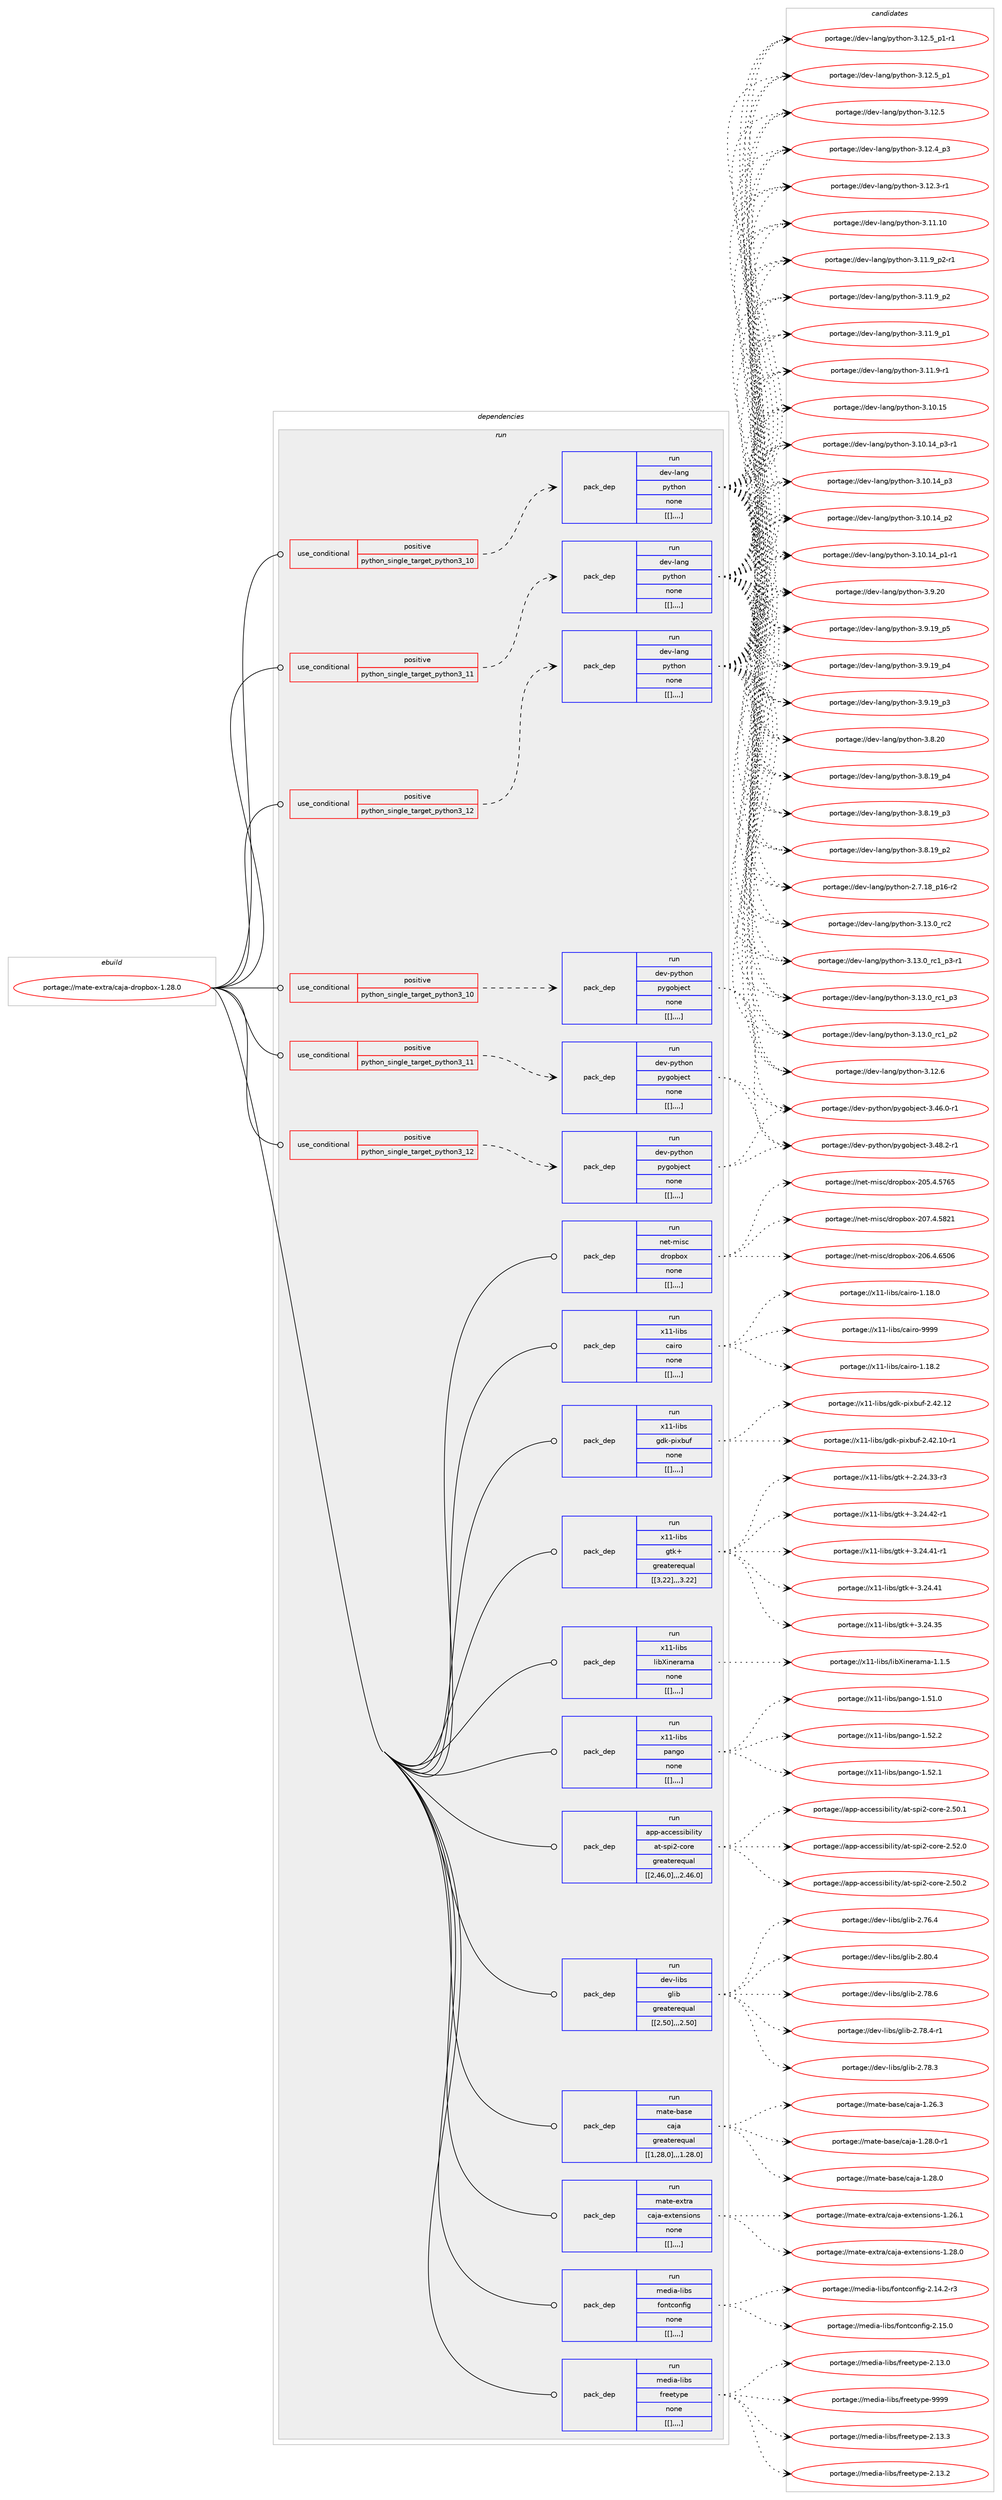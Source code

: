 digraph prolog {

# *************
# Graph options
# *************

newrank=true;
concentrate=true;
compound=true;
graph [rankdir=LR,fontname=Helvetica,fontsize=10,ranksep=1.5];#, ranksep=2.5, nodesep=0.2];
edge  [arrowhead=vee];
node  [fontname=Helvetica,fontsize=10];

# **********
# The ebuild
# **********

subgraph cluster_leftcol {
color=gray;
label=<<i>ebuild</i>>;
id [label="portage://mate-extra/caja-dropbox-1.28.0", color=red, width=4, href="../mate-extra/caja-dropbox-1.28.0.svg"];
}

# ****************
# The dependencies
# ****************

subgraph cluster_midcol {
color=gray;
label=<<i>dependencies</i>>;
subgraph cluster_compile {
fillcolor="#eeeeee";
style=filled;
label=<<i>compile</i>>;
}
subgraph cluster_compileandrun {
fillcolor="#eeeeee";
style=filled;
label=<<i>compile and run</i>>;
}
subgraph cluster_run {
fillcolor="#eeeeee";
style=filled;
label=<<i>run</i>>;
subgraph cond73629 {
dependency296337 [label=<<TABLE BORDER="0" CELLBORDER="1" CELLSPACING="0" CELLPADDING="4"><TR><TD ROWSPAN="3" CELLPADDING="10">use_conditional</TD></TR><TR><TD>positive</TD></TR><TR><TD>python_single_target_python3_10</TD></TR></TABLE>>, shape=none, color=red];
subgraph pack220237 {
dependency296338 [label=<<TABLE BORDER="0" CELLBORDER="1" CELLSPACING="0" CELLPADDING="4" WIDTH="220"><TR><TD ROWSPAN="6" CELLPADDING="30">pack_dep</TD></TR><TR><TD WIDTH="110">run</TD></TR><TR><TD>dev-lang</TD></TR><TR><TD>python</TD></TR><TR><TD>none</TD></TR><TR><TD>[[],,,,]</TD></TR></TABLE>>, shape=none, color=blue];
}
dependency296337:e -> dependency296338:w [weight=20,style="dashed",arrowhead="vee"];
}
id:e -> dependency296337:w [weight=20,style="solid",arrowhead="odot"];
subgraph cond73630 {
dependency296339 [label=<<TABLE BORDER="0" CELLBORDER="1" CELLSPACING="0" CELLPADDING="4"><TR><TD ROWSPAN="3" CELLPADDING="10">use_conditional</TD></TR><TR><TD>positive</TD></TR><TR><TD>python_single_target_python3_10</TD></TR></TABLE>>, shape=none, color=red];
subgraph pack220238 {
dependency296340 [label=<<TABLE BORDER="0" CELLBORDER="1" CELLSPACING="0" CELLPADDING="4" WIDTH="220"><TR><TD ROWSPAN="6" CELLPADDING="30">pack_dep</TD></TR><TR><TD WIDTH="110">run</TD></TR><TR><TD>dev-python</TD></TR><TR><TD>pygobject</TD></TR><TR><TD>none</TD></TR><TR><TD>[[],,,,]</TD></TR></TABLE>>, shape=none, color=blue];
}
dependency296339:e -> dependency296340:w [weight=20,style="dashed",arrowhead="vee"];
}
id:e -> dependency296339:w [weight=20,style="solid",arrowhead="odot"];
subgraph cond73631 {
dependency296341 [label=<<TABLE BORDER="0" CELLBORDER="1" CELLSPACING="0" CELLPADDING="4"><TR><TD ROWSPAN="3" CELLPADDING="10">use_conditional</TD></TR><TR><TD>positive</TD></TR><TR><TD>python_single_target_python3_11</TD></TR></TABLE>>, shape=none, color=red];
subgraph pack220239 {
dependency296342 [label=<<TABLE BORDER="0" CELLBORDER="1" CELLSPACING="0" CELLPADDING="4" WIDTH="220"><TR><TD ROWSPAN="6" CELLPADDING="30">pack_dep</TD></TR><TR><TD WIDTH="110">run</TD></TR><TR><TD>dev-lang</TD></TR><TR><TD>python</TD></TR><TR><TD>none</TD></TR><TR><TD>[[],,,,]</TD></TR></TABLE>>, shape=none, color=blue];
}
dependency296341:e -> dependency296342:w [weight=20,style="dashed",arrowhead="vee"];
}
id:e -> dependency296341:w [weight=20,style="solid",arrowhead="odot"];
subgraph cond73632 {
dependency296343 [label=<<TABLE BORDER="0" CELLBORDER="1" CELLSPACING="0" CELLPADDING="4"><TR><TD ROWSPAN="3" CELLPADDING="10">use_conditional</TD></TR><TR><TD>positive</TD></TR><TR><TD>python_single_target_python3_11</TD></TR></TABLE>>, shape=none, color=red];
subgraph pack220240 {
dependency296344 [label=<<TABLE BORDER="0" CELLBORDER="1" CELLSPACING="0" CELLPADDING="4" WIDTH="220"><TR><TD ROWSPAN="6" CELLPADDING="30">pack_dep</TD></TR><TR><TD WIDTH="110">run</TD></TR><TR><TD>dev-python</TD></TR><TR><TD>pygobject</TD></TR><TR><TD>none</TD></TR><TR><TD>[[],,,,]</TD></TR></TABLE>>, shape=none, color=blue];
}
dependency296343:e -> dependency296344:w [weight=20,style="dashed",arrowhead="vee"];
}
id:e -> dependency296343:w [weight=20,style="solid",arrowhead="odot"];
subgraph cond73633 {
dependency296345 [label=<<TABLE BORDER="0" CELLBORDER="1" CELLSPACING="0" CELLPADDING="4"><TR><TD ROWSPAN="3" CELLPADDING="10">use_conditional</TD></TR><TR><TD>positive</TD></TR><TR><TD>python_single_target_python3_12</TD></TR></TABLE>>, shape=none, color=red];
subgraph pack220241 {
dependency296346 [label=<<TABLE BORDER="0" CELLBORDER="1" CELLSPACING="0" CELLPADDING="4" WIDTH="220"><TR><TD ROWSPAN="6" CELLPADDING="30">pack_dep</TD></TR><TR><TD WIDTH="110">run</TD></TR><TR><TD>dev-lang</TD></TR><TR><TD>python</TD></TR><TR><TD>none</TD></TR><TR><TD>[[],,,,]</TD></TR></TABLE>>, shape=none, color=blue];
}
dependency296345:e -> dependency296346:w [weight=20,style="dashed",arrowhead="vee"];
}
id:e -> dependency296345:w [weight=20,style="solid",arrowhead="odot"];
subgraph cond73634 {
dependency296347 [label=<<TABLE BORDER="0" CELLBORDER="1" CELLSPACING="0" CELLPADDING="4"><TR><TD ROWSPAN="3" CELLPADDING="10">use_conditional</TD></TR><TR><TD>positive</TD></TR><TR><TD>python_single_target_python3_12</TD></TR></TABLE>>, shape=none, color=red];
subgraph pack220242 {
dependency296348 [label=<<TABLE BORDER="0" CELLBORDER="1" CELLSPACING="0" CELLPADDING="4" WIDTH="220"><TR><TD ROWSPAN="6" CELLPADDING="30">pack_dep</TD></TR><TR><TD WIDTH="110">run</TD></TR><TR><TD>dev-python</TD></TR><TR><TD>pygobject</TD></TR><TR><TD>none</TD></TR><TR><TD>[[],,,,]</TD></TR></TABLE>>, shape=none, color=blue];
}
dependency296347:e -> dependency296348:w [weight=20,style="dashed",arrowhead="vee"];
}
id:e -> dependency296347:w [weight=20,style="solid",arrowhead="odot"];
subgraph pack220243 {
dependency296349 [label=<<TABLE BORDER="0" CELLBORDER="1" CELLSPACING="0" CELLPADDING="4" WIDTH="220"><TR><TD ROWSPAN="6" CELLPADDING="30">pack_dep</TD></TR><TR><TD WIDTH="110">run</TD></TR><TR><TD>app-accessibility</TD></TR><TR><TD>at-spi2-core</TD></TR><TR><TD>greaterequal</TD></TR><TR><TD>[[2,46,0],,,2.46.0]</TD></TR></TABLE>>, shape=none, color=blue];
}
id:e -> dependency296349:w [weight=20,style="solid",arrowhead="odot"];
subgraph pack220244 {
dependency296350 [label=<<TABLE BORDER="0" CELLBORDER="1" CELLSPACING="0" CELLPADDING="4" WIDTH="220"><TR><TD ROWSPAN="6" CELLPADDING="30">pack_dep</TD></TR><TR><TD WIDTH="110">run</TD></TR><TR><TD>dev-libs</TD></TR><TR><TD>glib</TD></TR><TR><TD>greaterequal</TD></TR><TR><TD>[[2,50],,,2.50]</TD></TR></TABLE>>, shape=none, color=blue];
}
id:e -> dependency296350:w [weight=20,style="solid",arrowhead="odot"];
subgraph pack220245 {
dependency296351 [label=<<TABLE BORDER="0" CELLBORDER="1" CELLSPACING="0" CELLPADDING="4" WIDTH="220"><TR><TD ROWSPAN="6" CELLPADDING="30">pack_dep</TD></TR><TR><TD WIDTH="110">run</TD></TR><TR><TD>mate-base</TD></TR><TR><TD>caja</TD></TR><TR><TD>greaterequal</TD></TR><TR><TD>[[1,28,0],,,1.28.0]</TD></TR></TABLE>>, shape=none, color=blue];
}
id:e -> dependency296351:w [weight=20,style="solid",arrowhead="odot"];
subgraph pack220246 {
dependency296352 [label=<<TABLE BORDER="0" CELLBORDER="1" CELLSPACING="0" CELLPADDING="4" WIDTH="220"><TR><TD ROWSPAN="6" CELLPADDING="30">pack_dep</TD></TR><TR><TD WIDTH="110">run</TD></TR><TR><TD>mate-extra</TD></TR><TR><TD>caja-extensions</TD></TR><TR><TD>none</TD></TR><TR><TD>[[],,,,]</TD></TR></TABLE>>, shape=none, color=blue];
}
id:e -> dependency296352:w [weight=20,style="solid",arrowhead="odot"];
subgraph pack220247 {
dependency296353 [label=<<TABLE BORDER="0" CELLBORDER="1" CELLSPACING="0" CELLPADDING="4" WIDTH="220"><TR><TD ROWSPAN="6" CELLPADDING="30">pack_dep</TD></TR><TR><TD WIDTH="110">run</TD></TR><TR><TD>media-libs</TD></TR><TR><TD>fontconfig</TD></TR><TR><TD>none</TD></TR><TR><TD>[[],,,,]</TD></TR></TABLE>>, shape=none, color=blue];
}
id:e -> dependency296353:w [weight=20,style="solid",arrowhead="odot"];
subgraph pack220248 {
dependency296354 [label=<<TABLE BORDER="0" CELLBORDER="1" CELLSPACING="0" CELLPADDING="4" WIDTH="220"><TR><TD ROWSPAN="6" CELLPADDING="30">pack_dep</TD></TR><TR><TD WIDTH="110">run</TD></TR><TR><TD>media-libs</TD></TR><TR><TD>freetype</TD></TR><TR><TD>none</TD></TR><TR><TD>[[],,,,]</TD></TR></TABLE>>, shape=none, color=blue];
}
id:e -> dependency296354:w [weight=20,style="solid",arrowhead="odot"];
subgraph pack220249 {
dependency296355 [label=<<TABLE BORDER="0" CELLBORDER="1" CELLSPACING="0" CELLPADDING="4" WIDTH="220"><TR><TD ROWSPAN="6" CELLPADDING="30">pack_dep</TD></TR><TR><TD WIDTH="110">run</TD></TR><TR><TD>net-misc</TD></TR><TR><TD>dropbox</TD></TR><TR><TD>none</TD></TR><TR><TD>[[],,,,]</TD></TR></TABLE>>, shape=none, color=blue];
}
id:e -> dependency296355:w [weight=20,style="solid",arrowhead="odot"];
subgraph pack220250 {
dependency296356 [label=<<TABLE BORDER="0" CELLBORDER="1" CELLSPACING="0" CELLPADDING="4" WIDTH="220"><TR><TD ROWSPAN="6" CELLPADDING="30">pack_dep</TD></TR><TR><TD WIDTH="110">run</TD></TR><TR><TD>x11-libs</TD></TR><TR><TD>cairo</TD></TR><TR><TD>none</TD></TR><TR><TD>[[],,,,]</TD></TR></TABLE>>, shape=none, color=blue];
}
id:e -> dependency296356:w [weight=20,style="solid",arrowhead="odot"];
subgraph pack220251 {
dependency296357 [label=<<TABLE BORDER="0" CELLBORDER="1" CELLSPACING="0" CELLPADDING="4" WIDTH="220"><TR><TD ROWSPAN="6" CELLPADDING="30">pack_dep</TD></TR><TR><TD WIDTH="110">run</TD></TR><TR><TD>x11-libs</TD></TR><TR><TD>gdk-pixbuf</TD></TR><TR><TD>none</TD></TR><TR><TD>[[],,,,]</TD></TR></TABLE>>, shape=none, color=blue];
}
id:e -> dependency296357:w [weight=20,style="solid",arrowhead="odot"];
subgraph pack220252 {
dependency296358 [label=<<TABLE BORDER="0" CELLBORDER="1" CELLSPACING="0" CELLPADDING="4" WIDTH="220"><TR><TD ROWSPAN="6" CELLPADDING="30">pack_dep</TD></TR><TR><TD WIDTH="110">run</TD></TR><TR><TD>x11-libs</TD></TR><TR><TD>gtk+</TD></TR><TR><TD>greaterequal</TD></TR><TR><TD>[[3,22],,,3.22]</TD></TR></TABLE>>, shape=none, color=blue];
}
id:e -> dependency296358:w [weight=20,style="solid",arrowhead="odot"];
subgraph pack220253 {
dependency296359 [label=<<TABLE BORDER="0" CELLBORDER="1" CELLSPACING="0" CELLPADDING="4" WIDTH="220"><TR><TD ROWSPAN="6" CELLPADDING="30">pack_dep</TD></TR><TR><TD WIDTH="110">run</TD></TR><TR><TD>x11-libs</TD></TR><TR><TD>libXinerama</TD></TR><TR><TD>none</TD></TR><TR><TD>[[],,,,]</TD></TR></TABLE>>, shape=none, color=blue];
}
id:e -> dependency296359:w [weight=20,style="solid",arrowhead="odot"];
subgraph pack220254 {
dependency296360 [label=<<TABLE BORDER="0" CELLBORDER="1" CELLSPACING="0" CELLPADDING="4" WIDTH="220"><TR><TD ROWSPAN="6" CELLPADDING="30">pack_dep</TD></TR><TR><TD WIDTH="110">run</TD></TR><TR><TD>x11-libs</TD></TR><TR><TD>pango</TD></TR><TR><TD>none</TD></TR><TR><TD>[[],,,,]</TD></TR></TABLE>>, shape=none, color=blue];
}
id:e -> dependency296360:w [weight=20,style="solid",arrowhead="odot"];
}
}

# **************
# The candidates
# **************

subgraph cluster_choices {
rank=same;
color=gray;
label=<<i>candidates</i>>;

subgraph choice220237 {
color=black;
nodesep=1;
choice10010111845108971101034711212111610411111045514649514648951149950 [label="portage://dev-lang/python-3.13.0_rc2", color=red, width=4,href="../dev-lang/python-3.13.0_rc2.svg"];
choice1001011184510897110103471121211161041111104551464951464895114994995112514511449 [label="portage://dev-lang/python-3.13.0_rc1_p3-r1", color=red, width=4,href="../dev-lang/python-3.13.0_rc1_p3-r1.svg"];
choice100101118451089711010347112121116104111110455146495146489511499499511251 [label="portage://dev-lang/python-3.13.0_rc1_p3", color=red, width=4,href="../dev-lang/python-3.13.0_rc1_p3.svg"];
choice100101118451089711010347112121116104111110455146495146489511499499511250 [label="portage://dev-lang/python-3.13.0_rc1_p2", color=red, width=4,href="../dev-lang/python-3.13.0_rc1_p2.svg"];
choice10010111845108971101034711212111610411111045514649504654 [label="portage://dev-lang/python-3.12.6", color=red, width=4,href="../dev-lang/python-3.12.6.svg"];
choice1001011184510897110103471121211161041111104551464950465395112494511449 [label="portage://dev-lang/python-3.12.5_p1-r1", color=red, width=4,href="../dev-lang/python-3.12.5_p1-r1.svg"];
choice100101118451089711010347112121116104111110455146495046539511249 [label="portage://dev-lang/python-3.12.5_p1", color=red, width=4,href="../dev-lang/python-3.12.5_p1.svg"];
choice10010111845108971101034711212111610411111045514649504653 [label="portage://dev-lang/python-3.12.5", color=red, width=4,href="../dev-lang/python-3.12.5.svg"];
choice100101118451089711010347112121116104111110455146495046529511251 [label="portage://dev-lang/python-3.12.4_p3", color=red, width=4,href="../dev-lang/python-3.12.4_p3.svg"];
choice100101118451089711010347112121116104111110455146495046514511449 [label="portage://dev-lang/python-3.12.3-r1", color=red, width=4,href="../dev-lang/python-3.12.3-r1.svg"];
choice1001011184510897110103471121211161041111104551464949464948 [label="portage://dev-lang/python-3.11.10", color=red, width=4,href="../dev-lang/python-3.11.10.svg"];
choice1001011184510897110103471121211161041111104551464949465795112504511449 [label="portage://dev-lang/python-3.11.9_p2-r1", color=red, width=4,href="../dev-lang/python-3.11.9_p2-r1.svg"];
choice100101118451089711010347112121116104111110455146494946579511250 [label="portage://dev-lang/python-3.11.9_p2", color=red, width=4,href="../dev-lang/python-3.11.9_p2.svg"];
choice100101118451089711010347112121116104111110455146494946579511249 [label="portage://dev-lang/python-3.11.9_p1", color=red, width=4,href="../dev-lang/python-3.11.9_p1.svg"];
choice100101118451089711010347112121116104111110455146494946574511449 [label="portage://dev-lang/python-3.11.9-r1", color=red, width=4,href="../dev-lang/python-3.11.9-r1.svg"];
choice1001011184510897110103471121211161041111104551464948464953 [label="portage://dev-lang/python-3.10.15", color=red, width=4,href="../dev-lang/python-3.10.15.svg"];
choice100101118451089711010347112121116104111110455146494846495295112514511449 [label="portage://dev-lang/python-3.10.14_p3-r1", color=red, width=4,href="../dev-lang/python-3.10.14_p3-r1.svg"];
choice10010111845108971101034711212111610411111045514649484649529511251 [label="portage://dev-lang/python-3.10.14_p3", color=red, width=4,href="../dev-lang/python-3.10.14_p3.svg"];
choice10010111845108971101034711212111610411111045514649484649529511250 [label="portage://dev-lang/python-3.10.14_p2", color=red, width=4,href="../dev-lang/python-3.10.14_p2.svg"];
choice100101118451089711010347112121116104111110455146494846495295112494511449 [label="portage://dev-lang/python-3.10.14_p1-r1", color=red, width=4,href="../dev-lang/python-3.10.14_p1-r1.svg"];
choice10010111845108971101034711212111610411111045514657465048 [label="portage://dev-lang/python-3.9.20", color=red, width=4,href="../dev-lang/python-3.9.20.svg"];
choice100101118451089711010347112121116104111110455146574649579511253 [label="portage://dev-lang/python-3.9.19_p5", color=red, width=4,href="../dev-lang/python-3.9.19_p5.svg"];
choice100101118451089711010347112121116104111110455146574649579511252 [label="portage://dev-lang/python-3.9.19_p4", color=red, width=4,href="../dev-lang/python-3.9.19_p4.svg"];
choice100101118451089711010347112121116104111110455146574649579511251 [label="portage://dev-lang/python-3.9.19_p3", color=red, width=4,href="../dev-lang/python-3.9.19_p3.svg"];
choice10010111845108971101034711212111610411111045514656465048 [label="portage://dev-lang/python-3.8.20", color=red, width=4,href="../dev-lang/python-3.8.20.svg"];
choice100101118451089711010347112121116104111110455146564649579511252 [label="portage://dev-lang/python-3.8.19_p4", color=red, width=4,href="../dev-lang/python-3.8.19_p4.svg"];
choice100101118451089711010347112121116104111110455146564649579511251 [label="portage://dev-lang/python-3.8.19_p3", color=red, width=4,href="../dev-lang/python-3.8.19_p3.svg"];
choice100101118451089711010347112121116104111110455146564649579511250 [label="portage://dev-lang/python-3.8.19_p2", color=red, width=4,href="../dev-lang/python-3.8.19_p2.svg"];
choice100101118451089711010347112121116104111110455046554649569511249544511450 [label="portage://dev-lang/python-2.7.18_p16-r2", color=red, width=4,href="../dev-lang/python-2.7.18_p16-r2.svg"];
dependency296338:e -> choice10010111845108971101034711212111610411111045514649514648951149950:w [style=dotted,weight="100"];
dependency296338:e -> choice1001011184510897110103471121211161041111104551464951464895114994995112514511449:w [style=dotted,weight="100"];
dependency296338:e -> choice100101118451089711010347112121116104111110455146495146489511499499511251:w [style=dotted,weight="100"];
dependency296338:e -> choice100101118451089711010347112121116104111110455146495146489511499499511250:w [style=dotted,weight="100"];
dependency296338:e -> choice10010111845108971101034711212111610411111045514649504654:w [style=dotted,weight="100"];
dependency296338:e -> choice1001011184510897110103471121211161041111104551464950465395112494511449:w [style=dotted,weight="100"];
dependency296338:e -> choice100101118451089711010347112121116104111110455146495046539511249:w [style=dotted,weight="100"];
dependency296338:e -> choice10010111845108971101034711212111610411111045514649504653:w [style=dotted,weight="100"];
dependency296338:e -> choice100101118451089711010347112121116104111110455146495046529511251:w [style=dotted,weight="100"];
dependency296338:e -> choice100101118451089711010347112121116104111110455146495046514511449:w [style=dotted,weight="100"];
dependency296338:e -> choice1001011184510897110103471121211161041111104551464949464948:w [style=dotted,weight="100"];
dependency296338:e -> choice1001011184510897110103471121211161041111104551464949465795112504511449:w [style=dotted,weight="100"];
dependency296338:e -> choice100101118451089711010347112121116104111110455146494946579511250:w [style=dotted,weight="100"];
dependency296338:e -> choice100101118451089711010347112121116104111110455146494946579511249:w [style=dotted,weight="100"];
dependency296338:e -> choice100101118451089711010347112121116104111110455146494946574511449:w [style=dotted,weight="100"];
dependency296338:e -> choice1001011184510897110103471121211161041111104551464948464953:w [style=dotted,weight="100"];
dependency296338:e -> choice100101118451089711010347112121116104111110455146494846495295112514511449:w [style=dotted,weight="100"];
dependency296338:e -> choice10010111845108971101034711212111610411111045514649484649529511251:w [style=dotted,weight="100"];
dependency296338:e -> choice10010111845108971101034711212111610411111045514649484649529511250:w [style=dotted,weight="100"];
dependency296338:e -> choice100101118451089711010347112121116104111110455146494846495295112494511449:w [style=dotted,weight="100"];
dependency296338:e -> choice10010111845108971101034711212111610411111045514657465048:w [style=dotted,weight="100"];
dependency296338:e -> choice100101118451089711010347112121116104111110455146574649579511253:w [style=dotted,weight="100"];
dependency296338:e -> choice100101118451089711010347112121116104111110455146574649579511252:w [style=dotted,weight="100"];
dependency296338:e -> choice100101118451089711010347112121116104111110455146574649579511251:w [style=dotted,weight="100"];
dependency296338:e -> choice10010111845108971101034711212111610411111045514656465048:w [style=dotted,weight="100"];
dependency296338:e -> choice100101118451089711010347112121116104111110455146564649579511252:w [style=dotted,weight="100"];
dependency296338:e -> choice100101118451089711010347112121116104111110455146564649579511251:w [style=dotted,weight="100"];
dependency296338:e -> choice100101118451089711010347112121116104111110455146564649579511250:w [style=dotted,weight="100"];
dependency296338:e -> choice100101118451089711010347112121116104111110455046554649569511249544511450:w [style=dotted,weight="100"];
}
subgraph choice220238 {
color=black;
nodesep=1;
choice10010111845112121116104111110471121211031119810610199116455146525646504511449 [label="portage://dev-python/pygobject-3.48.2-r1", color=red, width=4,href="../dev-python/pygobject-3.48.2-r1.svg"];
choice10010111845112121116104111110471121211031119810610199116455146525446484511449 [label="portage://dev-python/pygobject-3.46.0-r1", color=red, width=4,href="../dev-python/pygobject-3.46.0-r1.svg"];
dependency296340:e -> choice10010111845112121116104111110471121211031119810610199116455146525646504511449:w [style=dotted,weight="100"];
dependency296340:e -> choice10010111845112121116104111110471121211031119810610199116455146525446484511449:w [style=dotted,weight="100"];
}
subgraph choice220239 {
color=black;
nodesep=1;
choice10010111845108971101034711212111610411111045514649514648951149950 [label="portage://dev-lang/python-3.13.0_rc2", color=red, width=4,href="../dev-lang/python-3.13.0_rc2.svg"];
choice1001011184510897110103471121211161041111104551464951464895114994995112514511449 [label="portage://dev-lang/python-3.13.0_rc1_p3-r1", color=red, width=4,href="../dev-lang/python-3.13.0_rc1_p3-r1.svg"];
choice100101118451089711010347112121116104111110455146495146489511499499511251 [label="portage://dev-lang/python-3.13.0_rc1_p3", color=red, width=4,href="../dev-lang/python-3.13.0_rc1_p3.svg"];
choice100101118451089711010347112121116104111110455146495146489511499499511250 [label="portage://dev-lang/python-3.13.0_rc1_p2", color=red, width=4,href="../dev-lang/python-3.13.0_rc1_p2.svg"];
choice10010111845108971101034711212111610411111045514649504654 [label="portage://dev-lang/python-3.12.6", color=red, width=4,href="../dev-lang/python-3.12.6.svg"];
choice1001011184510897110103471121211161041111104551464950465395112494511449 [label="portage://dev-lang/python-3.12.5_p1-r1", color=red, width=4,href="../dev-lang/python-3.12.5_p1-r1.svg"];
choice100101118451089711010347112121116104111110455146495046539511249 [label="portage://dev-lang/python-3.12.5_p1", color=red, width=4,href="../dev-lang/python-3.12.5_p1.svg"];
choice10010111845108971101034711212111610411111045514649504653 [label="portage://dev-lang/python-3.12.5", color=red, width=4,href="../dev-lang/python-3.12.5.svg"];
choice100101118451089711010347112121116104111110455146495046529511251 [label="portage://dev-lang/python-3.12.4_p3", color=red, width=4,href="../dev-lang/python-3.12.4_p3.svg"];
choice100101118451089711010347112121116104111110455146495046514511449 [label="portage://dev-lang/python-3.12.3-r1", color=red, width=4,href="../dev-lang/python-3.12.3-r1.svg"];
choice1001011184510897110103471121211161041111104551464949464948 [label="portage://dev-lang/python-3.11.10", color=red, width=4,href="../dev-lang/python-3.11.10.svg"];
choice1001011184510897110103471121211161041111104551464949465795112504511449 [label="portage://dev-lang/python-3.11.9_p2-r1", color=red, width=4,href="../dev-lang/python-3.11.9_p2-r1.svg"];
choice100101118451089711010347112121116104111110455146494946579511250 [label="portage://dev-lang/python-3.11.9_p2", color=red, width=4,href="../dev-lang/python-3.11.9_p2.svg"];
choice100101118451089711010347112121116104111110455146494946579511249 [label="portage://dev-lang/python-3.11.9_p1", color=red, width=4,href="../dev-lang/python-3.11.9_p1.svg"];
choice100101118451089711010347112121116104111110455146494946574511449 [label="portage://dev-lang/python-3.11.9-r1", color=red, width=4,href="../dev-lang/python-3.11.9-r1.svg"];
choice1001011184510897110103471121211161041111104551464948464953 [label="portage://dev-lang/python-3.10.15", color=red, width=4,href="../dev-lang/python-3.10.15.svg"];
choice100101118451089711010347112121116104111110455146494846495295112514511449 [label="portage://dev-lang/python-3.10.14_p3-r1", color=red, width=4,href="../dev-lang/python-3.10.14_p3-r1.svg"];
choice10010111845108971101034711212111610411111045514649484649529511251 [label="portage://dev-lang/python-3.10.14_p3", color=red, width=4,href="../dev-lang/python-3.10.14_p3.svg"];
choice10010111845108971101034711212111610411111045514649484649529511250 [label="portage://dev-lang/python-3.10.14_p2", color=red, width=4,href="../dev-lang/python-3.10.14_p2.svg"];
choice100101118451089711010347112121116104111110455146494846495295112494511449 [label="portage://dev-lang/python-3.10.14_p1-r1", color=red, width=4,href="../dev-lang/python-3.10.14_p1-r1.svg"];
choice10010111845108971101034711212111610411111045514657465048 [label="portage://dev-lang/python-3.9.20", color=red, width=4,href="../dev-lang/python-3.9.20.svg"];
choice100101118451089711010347112121116104111110455146574649579511253 [label="portage://dev-lang/python-3.9.19_p5", color=red, width=4,href="../dev-lang/python-3.9.19_p5.svg"];
choice100101118451089711010347112121116104111110455146574649579511252 [label="portage://dev-lang/python-3.9.19_p4", color=red, width=4,href="../dev-lang/python-3.9.19_p4.svg"];
choice100101118451089711010347112121116104111110455146574649579511251 [label="portage://dev-lang/python-3.9.19_p3", color=red, width=4,href="../dev-lang/python-3.9.19_p3.svg"];
choice10010111845108971101034711212111610411111045514656465048 [label="portage://dev-lang/python-3.8.20", color=red, width=4,href="../dev-lang/python-3.8.20.svg"];
choice100101118451089711010347112121116104111110455146564649579511252 [label="portage://dev-lang/python-3.8.19_p4", color=red, width=4,href="../dev-lang/python-3.8.19_p4.svg"];
choice100101118451089711010347112121116104111110455146564649579511251 [label="portage://dev-lang/python-3.8.19_p3", color=red, width=4,href="../dev-lang/python-3.8.19_p3.svg"];
choice100101118451089711010347112121116104111110455146564649579511250 [label="portage://dev-lang/python-3.8.19_p2", color=red, width=4,href="../dev-lang/python-3.8.19_p2.svg"];
choice100101118451089711010347112121116104111110455046554649569511249544511450 [label="portage://dev-lang/python-2.7.18_p16-r2", color=red, width=4,href="../dev-lang/python-2.7.18_p16-r2.svg"];
dependency296342:e -> choice10010111845108971101034711212111610411111045514649514648951149950:w [style=dotted,weight="100"];
dependency296342:e -> choice1001011184510897110103471121211161041111104551464951464895114994995112514511449:w [style=dotted,weight="100"];
dependency296342:e -> choice100101118451089711010347112121116104111110455146495146489511499499511251:w [style=dotted,weight="100"];
dependency296342:e -> choice100101118451089711010347112121116104111110455146495146489511499499511250:w [style=dotted,weight="100"];
dependency296342:e -> choice10010111845108971101034711212111610411111045514649504654:w [style=dotted,weight="100"];
dependency296342:e -> choice1001011184510897110103471121211161041111104551464950465395112494511449:w [style=dotted,weight="100"];
dependency296342:e -> choice100101118451089711010347112121116104111110455146495046539511249:w [style=dotted,weight="100"];
dependency296342:e -> choice10010111845108971101034711212111610411111045514649504653:w [style=dotted,weight="100"];
dependency296342:e -> choice100101118451089711010347112121116104111110455146495046529511251:w [style=dotted,weight="100"];
dependency296342:e -> choice100101118451089711010347112121116104111110455146495046514511449:w [style=dotted,weight="100"];
dependency296342:e -> choice1001011184510897110103471121211161041111104551464949464948:w [style=dotted,weight="100"];
dependency296342:e -> choice1001011184510897110103471121211161041111104551464949465795112504511449:w [style=dotted,weight="100"];
dependency296342:e -> choice100101118451089711010347112121116104111110455146494946579511250:w [style=dotted,weight="100"];
dependency296342:e -> choice100101118451089711010347112121116104111110455146494946579511249:w [style=dotted,weight="100"];
dependency296342:e -> choice100101118451089711010347112121116104111110455146494946574511449:w [style=dotted,weight="100"];
dependency296342:e -> choice1001011184510897110103471121211161041111104551464948464953:w [style=dotted,weight="100"];
dependency296342:e -> choice100101118451089711010347112121116104111110455146494846495295112514511449:w [style=dotted,weight="100"];
dependency296342:e -> choice10010111845108971101034711212111610411111045514649484649529511251:w [style=dotted,weight="100"];
dependency296342:e -> choice10010111845108971101034711212111610411111045514649484649529511250:w [style=dotted,weight="100"];
dependency296342:e -> choice100101118451089711010347112121116104111110455146494846495295112494511449:w [style=dotted,weight="100"];
dependency296342:e -> choice10010111845108971101034711212111610411111045514657465048:w [style=dotted,weight="100"];
dependency296342:e -> choice100101118451089711010347112121116104111110455146574649579511253:w [style=dotted,weight="100"];
dependency296342:e -> choice100101118451089711010347112121116104111110455146574649579511252:w [style=dotted,weight="100"];
dependency296342:e -> choice100101118451089711010347112121116104111110455146574649579511251:w [style=dotted,weight="100"];
dependency296342:e -> choice10010111845108971101034711212111610411111045514656465048:w [style=dotted,weight="100"];
dependency296342:e -> choice100101118451089711010347112121116104111110455146564649579511252:w [style=dotted,weight="100"];
dependency296342:e -> choice100101118451089711010347112121116104111110455146564649579511251:w [style=dotted,weight="100"];
dependency296342:e -> choice100101118451089711010347112121116104111110455146564649579511250:w [style=dotted,weight="100"];
dependency296342:e -> choice100101118451089711010347112121116104111110455046554649569511249544511450:w [style=dotted,weight="100"];
}
subgraph choice220240 {
color=black;
nodesep=1;
choice10010111845112121116104111110471121211031119810610199116455146525646504511449 [label="portage://dev-python/pygobject-3.48.2-r1", color=red, width=4,href="../dev-python/pygobject-3.48.2-r1.svg"];
choice10010111845112121116104111110471121211031119810610199116455146525446484511449 [label="portage://dev-python/pygobject-3.46.0-r1", color=red, width=4,href="../dev-python/pygobject-3.46.0-r1.svg"];
dependency296344:e -> choice10010111845112121116104111110471121211031119810610199116455146525646504511449:w [style=dotted,weight="100"];
dependency296344:e -> choice10010111845112121116104111110471121211031119810610199116455146525446484511449:w [style=dotted,weight="100"];
}
subgraph choice220241 {
color=black;
nodesep=1;
choice10010111845108971101034711212111610411111045514649514648951149950 [label="portage://dev-lang/python-3.13.0_rc2", color=red, width=4,href="../dev-lang/python-3.13.0_rc2.svg"];
choice1001011184510897110103471121211161041111104551464951464895114994995112514511449 [label="portage://dev-lang/python-3.13.0_rc1_p3-r1", color=red, width=4,href="../dev-lang/python-3.13.0_rc1_p3-r1.svg"];
choice100101118451089711010347112121116104111110455146495146489511499499511251 [label="portage://dev-lang/python-3.13.0_rc1_p3", color=red, width=4,href="../dev-lang/python-3.13.0_rc1_p3.svg"];
choice100101118451089711010347112121116104111110455146495146489511499499511250 [label="portage://dev-lang/python-3.13.0_rc1_p2", color=red, width=4,href="../dev-lang/python-3.13.0_rc1_p2.svg"];
choice10010111845108971101034711212111610411111045514649504654 [label="portage://dev-lang/python-3.12.6", color=red, width=4,href="../dev-lang/python-3.12.6.svg"];
choice1001011184510897110103471121211161041111104551464950465395112494511449 [label="portage://dev-lang/python-3.12.5_p1-r1", color=red, width=4,href="../dev-lang/python-3.12.5_p1-r1.svg"];
choice100101118451089711010347112121116104111110455146495046539511249 [label="portage://dev-lang/python-3.12.5_p1", color=red, width=4,href="../dev-lang/python-3.12.5_p1.svg"];
choice10010111845108971101034711212111610411111045514649504653 [label="portage://dev-lang/python-3.12.5", color=red, width=4,href="../dev-lang/python-3.12.5.svg"];
choice100101118451089711010347112121116104111110455146495046529511251 [label="portage://dev-lang/python-3.12.4_p3", color=red, width=4,href="../dev-lang/python-3.12.4_p3.svg"];
choice100101118451089711010347112121116104111110455146495046514511449 [label="portage://dev-lang/python-3.12.3-r1", color=red, width=4,href="../dev-lang/python-3.12.3-r1.svg"];
choice1001011184510897110103471121211161041111104551464949464948 [label="portage://dev-lang/python-3.11.10", color=red, width=4,href="../dev-lang/python-3.11.10.svg"];
choice1001011184510897110103471121211161041111104551464949465795112504511449 [label="portage://dev-lang/python-3.11.9_p2-r1", color=red, width=4,href="../dev-lang/python-3.11.9_p2-r1.svg"];
choice100101118451089711010347112121116104111110455146494946579511250 [label="portage://dev-lang/python-3.11.9_p2", color=red, width=4,href="../dev-lang/python-3.11.9_p2.svg"];
choice100101118451089711010347112121116104111110455146494946579511249 [label="portage://dev-lang/python-3.11.9_p1", color=red, width=4,href="../dev-lang/python-3.11.9_p1.svg"];
choice100101118451089711010347112121116104111110455146494946574511449 [label="portage://dev-lang/python-3.11.9-r1", color=red, width=4,href="../dev-lang/python-3.11.9-r1.svg"];
choice1001011184510897110103471121211161041111104551464948464953 [label="portage://dev-lang/python-3.10.15", color=red, width=4,href="../dev-lang/python-3.10.15.svg"];
choice100101118451089711010347112121116104111110455146494846495295112514511449 [label="portage://dev-lang/python-3.10.14_p3-r1", color=red, width=4,href="../dev-lang/python-3.10.14_p3-r1.svg"];
choice10010111845108971101034711212111610411111045514649484649529511251 [label="portage://dev-lang/python-3.10.14_p3", color=red, width=4,href="../dev-lang/python-3.10.14_p3.svg"];
choice10010111845108971101034711212111610411111045514649484649529511250 [label="portage://dev-lang/python-3.10.14_p2", color=red, width=4,href="../dev-lang/python-3.10.14_p2.svg"];
choice100101118451089711010347112121116104111110455146494846495295112494511449 [label="portage://dev-lang/python-3.10.14_p1-r1", color=red, width=4,href="../dev-lang/python-3.10.14_p1-r1.svg"];
choice10010111845108971101034711212111610411111045514657465048 [label="portage://dev-lang/python-3.9.20", color=red, width=4,href="../dev-lang/python-3.9.20.svg"];
choice100101118451089711010347112121116104111110455146574649579511253 [label="portage://dev-lang/python-3.9.19_p5", color=red, width=4,href="../dev-lang/python-3.9.19_p5.svg"];
choice100101118451089711010347112121116104111110455146574649579511252 [label="portage://dev-lang/python-3.9.19_p4", color=red, width=4,href="../dev-lang/python-3.9.19_p4.svg"];
choice100101118451089711010347112121116104111110455146574649579511251 [label="portage://dev-lang/python-3.9.19_p3", color=red, width=4,href="../dev-lang/python-3.9.19_p3.svg"];
choice10010111845108971101034711212111610411111045514656465048 [label="portage://dev-lang/python-3.8.20", color=red, width=4,href="../dev-lang/python-3.8.20.svg"];
choice100101118451089711010347112121116104111110455146564649579511252 [label="portage://dev-lang/python-3.8.19_p4", color=red, width=4,href="../dev-lang/python-3.8.19_p4.svg"];
choice100101118451089711010347112121116104111110455146564649579511251 [label="portage://dev-lang/python-3.8.19_p3", color=red, width=4,href="../dev-lang/python-3.8.19_p3.svg"];
choice100101118451089711010347112121116104111110455146564649579511250 [label="portage://dev-lang/python-3.8.19_p2", color=red, width=4,href="../dev-lang/python-3.8.19_p2.svg"];
choice100101118451089711010347112121116104111110455046554649569511249544511450 [label="portage://dev-lang/python-2.7.18_p16-r2", color=red, width=4,href="../dev-lang/python-2.7.18_p16-r2.svg"];
dependency296346:e -> choice10010111845108971101034711212111610411111045514649514648951149950:w [style=dotted,weight="100"];
dependency296346:e -> choice1001011184510897110103471121211161041111104551464951464895114994995112514511449:w [style=dotted,weight="100"];
dependency296346:e -> choice100101118451089711010347112121116104111110455146495146489511499499511251:w [style=dotted,weight="100"];
dependency296346:e -> choice100101118451089711010347112121116104111110455146495146489511499499511250:w [style=dotted,weight="100"];
dependency296346:e -> choice10010111845108971101034711212111610411111045514649504654:w [style=dotted,weight="100"];
dependency296346:e -> choice1001011184510897110103471121211161041111104551464950465395112494511449:w [style=dotted,weight="100"];
dependency296346:e -> choice100101118451089711010347112121116104111110455146495046539511249:w [style=dotted,weight="100"];
dependency296346:e -> choice10010111845108971101034711212111610411111045514649504653:w [style=dotted,weight="100"];
dependency296346:e -> choice100101118451089711010347112121116104111110455146495046529511251:w [style=dotted,weight="100"];
dependency296346:e -> choice100101118451089711010347112121116104111110455146495046514511449:w [style=dotted,weight="100"];
dependency296346:e -> choice1001011184510897110103471121211161041111104551464949464948:w [style=dotted,weight="100"];
dependency296346:e -> choice1001011184510897110103471121211161041111104551464949465795112504511449:w [style=dotted,weight="100"];
dependency296346:e -> choice100101118451089711010347112121116104111110455146494946579511250:w [style=dotted,weight="100"];
dependency296346:e -> choice100101118451089711010347112121116104111110455146494946579511249:w [style=dotted,weight="100"];
dependency296346:e -> choice100101118451089711010347112121116104111110455146494946574511449:w [style=dotted,weight="100"];
dependency296346:e -> choice1001011184510897110103471121211161041111104551464948464953:w [style=dotted,weight="100"];
dependency296346:e -> choice100101118451089711010347112121116104111110455146494846495295112514511449:w [style=dotted,weight="100"];
dependency296346:e -> choice10010111845108971101034711212111610411111045514649484649529511251:w [style=dotted,weight="100"];
dependency296346:e -> choice10010111845108971101034711212111610411111045514649484649529511250:w [style=dotted,weight="100"];
dependency296346:e -> choice100101118451089711010347112121116104111110455146494846495295112494511449:w [style=dotted,weight="100"];
dependency296346:e -> choice10010111845108971101034711212111610411111045514657465048:w [style=dotted,weight="100"];
dependency296346:e -> choice100101118451089711010347112121116104111110455146574649579511253:w [style=dotted,weight="100"];
dependency296346:e -> choice100101118451089711010347112121116104111110455146574649579511252:w [style=dotted,weight="100"];
dependency296346:e -> choice100101118451089711010347112121116104111110455146574649579511251:w [style=dotted,weight="100"];
dependency296346:e -> choice10010111845108971101034711212111610411111045514656465048:w [style=dotted,weight="100"];
dependency296346:e -> choice100101118451089711010347112121116104111110455146564649579511252:w [style=dotted,weight="100"];
dependency296346:e -> choice100101118451089711010347112121116104111110455146564649579511251:w [style=dotted,weight="100"];
dependency296346:e -> choice100101118451089711010347112121116104111110455146564649579511250:w [style=dotted,weight="100"];
dependency296346:e -> choice100101118451089711010347112121116104111110455046554649569511249544511450:w [style=dotted,weight="100"];
}
subgraph choice220242 {
color=black;
nodesep=1;
choice10010111845112121116104111110471121211031119810610199116455146525646504511449 [label="portage://dev-python/pygobject-3.48.2-r1", color=red, width=4,href="../dev-python/pygobject-3.48.2-r1.svg"];
choice10010111845112121116104111110471121211031119810610199116455146525446484511449 [label="portage://dev-python/pygobject-3.46.0-r1", color=red, width=4,href="../dev-python/pygobject-3.46.0-r1.svg"];
dependency296348:e -> choice10010111845112121116104111110471121211031119810610199116455146525646504511449:w [style=dotted,weight="100"];
dependency296348:e -> choice10010111845112121116104111110471121211031119810610199116455146525446484511449:w [style=dotted,weight="100"];
}
subgraph choice220243 {
color=black;
nodesep=1;
choice97112112459799991011151151059810510810511612147971164511511210550459911111410145504653504648 [label="portage://app-accessibility/at-spi2-core-2.52.0", color=red, width=4,href="../app-accessibility/at-spi2-core-2.52.0.svg"];
choice97112112459799991011151151059810510810511612147971164511511210550459911111410145504653484650 [label="portage://app-accessibility/at-spi2-core-2.50.2", color=red, width=4,href="../app-accessibility/at-spi2-core-2.50.2.svg"];
choice97112112459799991011151151059810510810511612147971164511511210550459911111410145504653484649 [label="portage://app-accessibility/at-spi2-core-2.50.1", color=red, width=4,href="../app-accessibility/at-spi2-core-2.50.1.svg"];
dependency296349:e -> choice97112112459799991011151151059810510810511612147971164511511210550459911111410145504653504648:w [style=dotted,weight="100"];
dependency296349:e -> choice97112112459799991011151151059810510810511612147971164511511210550459911111410145504653484650:w [style=dotted,weight="100"];
dependency296349:e -> choice97112112459799991011151151059810510810511612147971164511511210550459911111410145504653484649:w [style=dotted,weight="100"];
}
subgraph choice220244 {
color=black;
nodesep=1;
choice1001011184510810598115471031081059845504656484652 [label="portage://dev-libs/glib-2.80.4", color=red, width=4,href="../dev-libs/glib-2.80.4.svg"];
choice1001011184510810598115471031081059845504655564654 [label="portage://dev-libs/glib-2.78.6", color=red, width=4,href="../dev-libs/glib-2.78.6.svg"];
choice10010111845108105981154710310810598455046555646524511449 [label="portage://dev-libs/glib-2.78.4-r1", color=red, width=4,href="../dev-libs/glib-2.78.4-r1.svg"];
choice1001011184510810598115471031081059845504655564651 [label="portage://dev-libs/glib-2.78.3", color=red, width=4,href="../dev-libs/glib-2.78.3.svg"];
choice1001011184510810598115471031081059845504655544652 [label="portage://dev-libs/glib-2.76.4", color=red, width=4,href="../dev-libs/glib-2.76.4.svg"];
dependency296350:e -> choice1001011184510810598115471031081059845504656484652:w [style=dotted,weight="100"];
dependency296350:e -> choice1001011184510810598115471031081059845504655564654:w [style=dotted,weight="100"];
dependency296350:e -> choice10010111845108105981154710310810598455046555646524511449:w [style=dotted,weight="100"];
dependency296350:e -> choice1001011184510810598115471031081059845504655564651:w [style=dotted,weight="100"];
dependency296350:e -> choice1001011184510810598115471031081059845504655544652:w [style=dotted,weight="100"];
}
subgraph choice220245 {
color=black;
nodesep=1;
choice1099711610145989711510147999710697454946505646484511449 [label="portage://mate-base/caja-1.28.0-r1", color=red, width=4,href="../mate-base/caja-1.28.0-r1.svg"];
choice109971161014598971151014799971069745494650564648 [label="portage://mate-base/caja-1.28.0", color=red, width=4,href="../mate-base/caja-1.28.0.svg"];
choice109971161014598971151014799971069745494650544651 [label="portage://mate-base/caja-1.26.3", color=red, width=4,href="../mate-base/caja-1.26.3.svg"];
dependency296351:e -> choice1099711610145989711510147999710697454946505646484511449:w [style=dotted,weight="100"];
dependency296351:e -> choice109971161014598971151014799971069745494650564648:w [style=dotted,weight="100"];
dependency296351:e -> choice109971161014598971151014799971069745494650544651:w [style=dotted,weight="100"];
}
subgraph choice220246 {
color=black;
nodesep=1;
choice109971161014510112011611497479997106974510112011610111011510511111011545494650564648 [label="portage://mate-extra/caja-extensions-1.28.0", color=red, width=4,href="../mate-extra/caja-extensions-1.28.0.svg"];
choice109971161014510112011611497479997106974510112011610111011510511111011545494650544649 [label="portage://mate-extra/caja-extensions-1.26.1", color=red, width=4,href="../mate-extra/caja-extensions-1.26.1.svg"];
dependency296352:e -> choice109971161014510112011611497479997106974510112011610111011510511111011545494650564648:w [style=dotted,weight="100"];
dependency296352:e -> choice109971161014510112011611497479997106974510112011610111011510511111011545494650544649:w [style=dotted,weight="100"];
}
subgraph choice220247 {
color=black;
nodesep=1;
choice109101100105974510810598115471021111101169911111010210510345504649534648 [label="portage://media-libs/fontconfig-2.15.0", color=red, width=4,href="../media-libs/fontconfig-2.15.0.svg"];
choice1091011001059745108105981154710211111011699111110102105103455046495246504511451 [label="portage://media-libs/fontconfig-2.14.2-r3", color=red, width=4,href="../media-libs/fontconfig-2.14.2-r3.svg"];
dependency296353:e -> choice109101100105974510810598115471021111101169911111010210510345504649534648:w [style=dotted,weight="100"];
dependency296353:e -> choice1091011001059745108105981154710211111011699111110102105103455046495246504511451:w [style=dotted,weight="100"];
}
subgraph choice220248 {
color=black;
nodesep=1;
choice109101100105974510810598115471021141011011161211121014557575757 [label="portage://media-libs/freetype-9999", color=red, width=4,href="../media-libs/freetype-9999.svg"];
choice1091011001059745108105981154710211410110111612111210145504649514651 [label="portage://media-libs/freetype-2.13.3", color=red, width=4,href="../media-libs/freetype-2.13.3.svg"];
choice1091011001059745108105981154710211410110111612111210145504649514650 [label="portage://media-libs/freetype-2.13.2", color=red, width=4,href="../media-libs/freetype-2.13.2.svg"];
choice1091011001059745108105981154710211410110111612111210145504649514648 [label="portage://media-libs/freetype-2.13.0", color=red, width=4,href="../media-libs/freetype-2.13.0.svg"];
dependency296354:e -> choice109101100105974510810598115471021141011011161211121014557575757:w [style=dotted,weight="100"];
dependency296354:e -> choice1091011001059745108105981154710211410110111612111210145504649514651:w [style=dotted,weight="100"];
dependency296354:e -> choice1091011001059745108105981154710211410110111612111210145504649514650:w [style=dotted,weight="100"];
dependency296354:e -> choice1091011001059745108105981154710211410110111612111210145504649514648:w [style=dotted,weight="100"];
}
subgraph choice220249 {
color=black;
nodesep=1;
choice110101116451091051159947100114111112981111204550485546524653565049 [label="portage://net-misc/dropbox-207.4.5821", color=red, width=4,href="../net-misc/dropbox-207.4.5821.svg"];
choice110101116451091051159947100114111112981111204550485446524654534854 [label="portage://net-misc/dropbox-206.4.6506", color=red, width=4,href="../net-misc/dropbox-206.4.6506.svg"];
choice110101116451091051159947100114111112981111204550485346524653555453 [label="portage://net-misc/dropbox-205.4.5765", color=red, width=4,href="../net-misc/dropbox-205.4.5765.svg"];
dependency296355:e -> choice110101116451091051159947100114111112981111204550485546524653565049:w [style=dotted,weight="100"];
dependency296355:e -> choice110101116451091051159947100114111112981111204550485446524654534854:w [style=dotted,weight="100"];
dependency296355:e -> choice110101116451091051159947100114111112981111204550485346524653555453:w [style=dotted,weight="100"];
}
subgraph choice220250 {
color=black;
nodesep=1;
choice120494945108105981154799971051141114557575757 [label="portage://x11-libs/cairo-9999", color=red, width=4,href="../x11-libs/cairo-9999.svg"];
choice1204949451081059811547999710511411145494649564650 [label="portage://x11-libs/cairo-1.18.2", color=red, width=4,href="../x11-libs/cairo-1.18.2.svg"];
choice1204949451081059811547999710511411145494649564648 [label="portage://x11-libs/cairo-1.18.0", color=red, width=4,href="../x11-libs/cairo-1.18.0.svg"];
dependency296356:e -> choice120494945108105981154799971051141114557575757:w [style=dotted,weight="100"];
dependency296356:e -> choice1204949451081059811547999710511411145494649564650:w [style=dotted,weight="100"];
dependency296356:e -> choice1204949451081059811547999710511411145494649564648:w [style=dotted,weight="100"];
}
subgraph choice220251 {
color=black;
nodesep=1;
choice120494945108105981154710310010745112105120981171024550465250464950 [label="portage://x11-libs/gdk-pixbuf-2.42.12", color=red, width=4,href="../x11-libs/gdk-pixbuf-2.42.12.svg"];
choice1204949451081059811547103100107451121051209811710245504652504649484511449 [label="portage://x11-libs/gdk-pixbuf-2.42.10-r1", color=red, width=4,href="../x11-libs/gdk-pixbuf-2.42.10-r1.svg"];
dependency296357:e -> choice120494945108105981154710310010745112105120981171024550465250464950:w [style=dotted,weight="100"];
dependency296357:e -> choice1204949451081059811547103100107451121051209811710245504652504649484511449:w [style=dotted,weight="100"];
}
subgraph choice220252 {
color=black;
nodesep=1;
choice12049494510810598115471031161074345514650524652504511449 [label="portage://x11-libs/gtk+-3.24.42-r1", color=red, width=4,href="../x11-libs/gtk+-3.24.42-r1.svg"];
choice12049494510810598115471031161074345514650524652494511449 [label="portage://x11-libs/gtk+-3.24.41-r1", color=red, width=4,href="../x11-libs/gtk+-3.24.41-r1.svg"];
choice1204949451081059811547103116107434551465052465249 [label="portage://x11-libs/gtk+-3.24.41", color=red, width=4,href="../x11-libs/gtk+-3.24.41.svg"];
choice1204949451081059811547103116107434551465052465153 [label="portage://x11-libs/gtk+-3.24.35", color=red, width=4,href="../x11-libs/gtk+-3.24.35.svg"];
choice12049494510810598115471031161074345504650524651514511451 [label="portage://x11-libs/gtk+-2.24.33-r3", color=red, width=4,href="../x11-libs/gtk+-2.24.33-r3.svg"];
dependency296358:e -> choice12049494510810598115471031161074345514650524652504511449:w [style=dotted,weight="100"];
dependency296358:e -> choice12049494510810598115471031161074345514650524652494511449:w [style=dotted,weight="100"];
dependency296358:e -> choice1204949451081059811547103116107434551465052465249:w [style=dotted,weight="100"];
dependency296358:e -> choice1204949451081059811547103116107434551465052465153:w [style=dotted,weight="100"];
dependency296358:e -> choice12049494510810598115471031161074345504650524651514511451:w [style=dotted,weight="100"];
}
subgraph choice220253 {
color=black;
nodesep=1;
choice120494945108105981154710810598881051101011149710997454946494653 [label="portage://x11-libs/libXinerama-1.1.5", color=red, width=4,href="../x11-libs/libXinerama-1.1.5.svg"];
dependency296359:e -> choice120494945108105981154710810598881051101011149710997454946494653:w [style=dotted,weight="100"];
}
subgraph choice220254 {
color=black;
nodesep=1;
choice12049494510810598115471129711010311145494653504650 [label="portage://x11-libs/pango-1.52.2", color=red, width=4,href="../x11-libs/pango-1.52.2.svg"];
choice12049494510810598115471129711010311145494653504649 [label="portage://x11-libs/pango-1.52.1", color=red, width=4,href="../x11-libs/pango-1.52.1.svg"];
choice12049494510810598115471129711010311145494653494648 [label="portage://x11-libs/pango-1.51.0", color=red, width=4,href="../x11-libs/pango-1.51.0.svg"];
dependency296360:e -> choice12049494510810598115471129711010311145494653504650:w [style=dotted,weight="100"];
dependency296360:e -> choice12049494510810598115471129711010311145494653504649:w [style=dotted,weight="100"];
dependency296360:e -> choice12049494510810598115471129711010311145494653494648:w [style=dotted,weight="100"];
}
}

}

